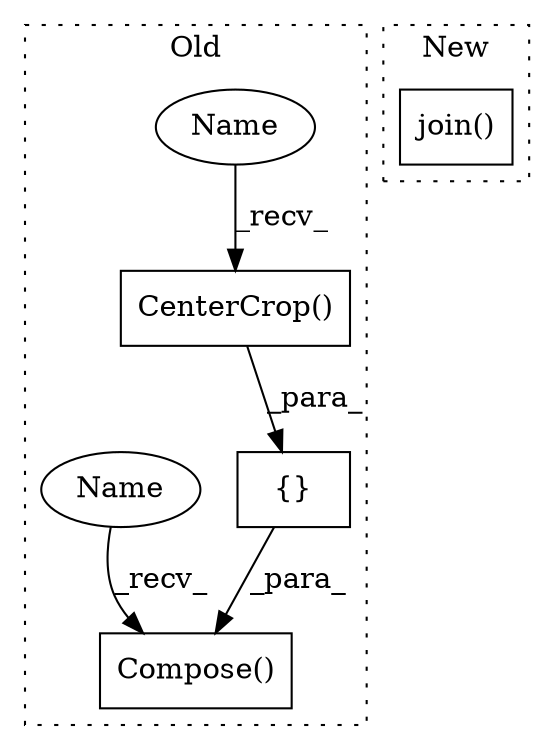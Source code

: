digraph G {
subgraph cluster0 {
1 [label="CenterCrop()" a="75" s="2115,2161" l="22,1" shape="box"];
3 [label="Compose()" a="75" s="2078,2275" l="19,1" shape="box"];
4 [label="{}" a="59" s="2097,2260" l="18,0" shape="box"];
5 [label="Name" a="87" s="2115" l="10" shape="ellipse"];
6 [label="Name" a="87" s="2078" l="10" shape="ellipse"];
label = "Old";
style="dotted";
}
subgraph cluster1 {
2 [label="join()" a="75" s="1583,1610" l="13,1" shape="box"];
label = "New";
style="dotted";
}
1 -> 4 [label="_para_"];
4 -> 3 [label="_para_"];
5 -> 1 [label="_recv_"];
6 -> 3 [label="_recv_"];
}